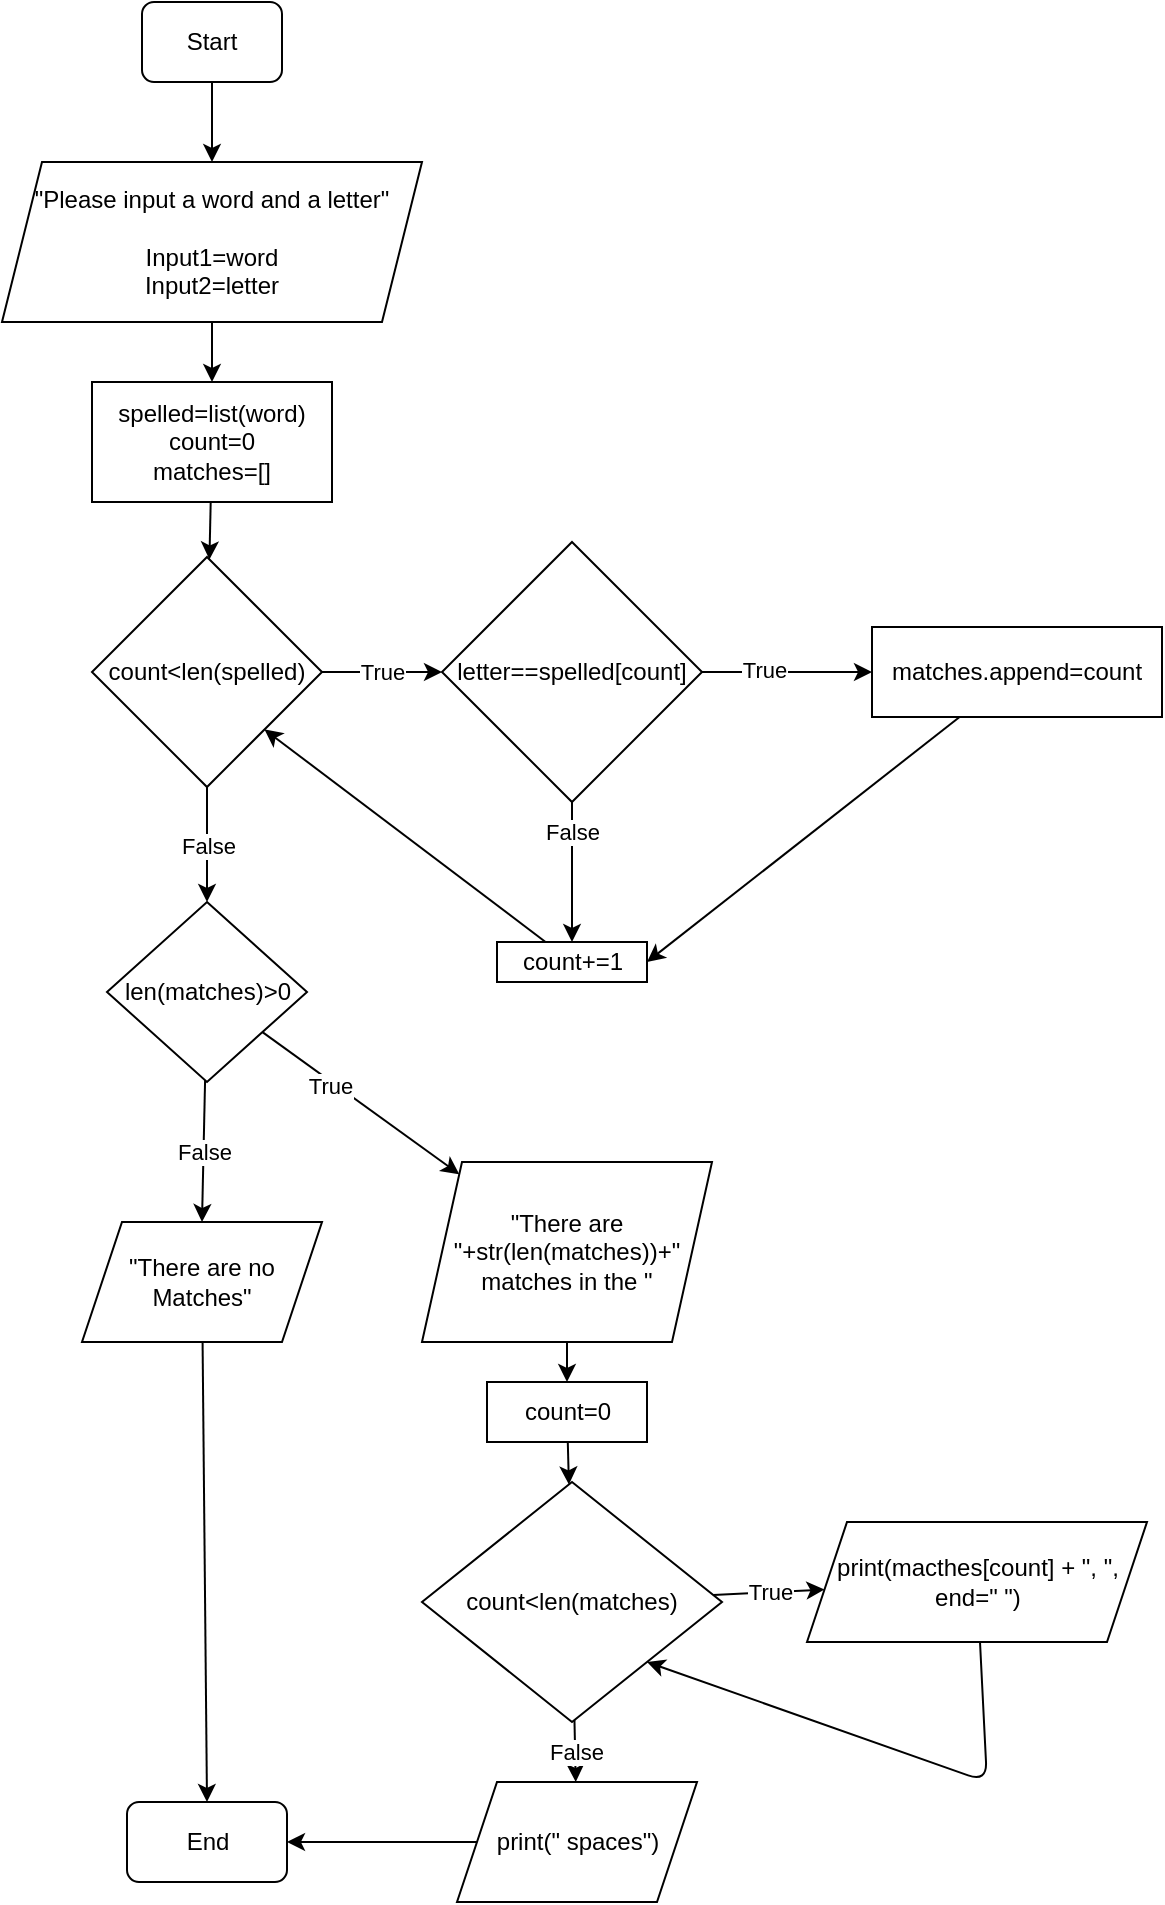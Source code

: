<mxfile>
    <diagram id="MFqGgMhL2W2hZ2WvMALK" name="Page-1">
        <mxGraphModel dx="1456" dy="779" grid="1" gridSize="10" guides="1" tooltips="1" connect="1" arrows="1" fold="1" page="1" pageScale="1" pageWidth="850" pageHeight="1100" math="0" shadow="0">
            <root>
                <mxCell id="0"/>
                <mxCell id="1" parent="0"/>
                <mxCell id="5" value="" style="edgeStyle=none;html=1;" edge="1" parent="1" source="2" target="4">
                    <mxGeometry relative="1" as="geometry"/>
                </mxCell>
                <mxCell id="2" value="Start" style="rounded=1;whiteSpace=wrap;html=1;" vertex="1" parent="1">
                    <mxGeometry x="80" y="20" width="70" height="40" as="geometry"/>
                </mxCell>
                <mxCell id="3" value="End" style="rounded=1;whiteSpace=wrap;html=1;" vertex="1" parent="1">
                    <mxGeometry x="72.5" y="920" width="80" height="40" as="geometry"/>
                </mxCell>
                <mxCell id="9" value="" style="edgeStyle=none;html=1;" edge="1" parent="1" source="4" target="8">
                    <mxGeometry relative="1" as="geometry"/>
                </mxCell>
                <mxCell id="4" value="&quot;Please input a word and a letter&quot;&lt;br&gt;&lt;br&gt;Input1=word&lt;br&gt;Input2=letter" style="shape=parallelogram;perimeter=parallelogramPerimeter;whiteSpace=wrap;html=1;fixedSize=1;" vertex="1" parent="1">
                    <mxGeometry x="10" y="100" width="210" height="80" as="geometry"/>
                </mxCell>
                <mxCell id="16" value="" style="edgeStyle=none;html=1;" edge="1" parent="1" source="7" target="15">
                    <mxGeometry relative="1" as="geometry"/>
                </mxCell>
                <mxCell id="17" value="False" style="edgeLabel;html=1;align=center;verticalAlign=middle;resizable=0;points=[];" vertex="1" connectable="0" parent="16">
                    <mxGeometry x="-0.578" y="-1" relative="1" as="geometry">
                        <mxPoint x="1" as="offset"/>
                    </mxGeometry>
                </mxCell>
                <mxCell id="19" value="" style="edgeStyle=none;html=1;" edge="1" parent="1" source="7" target="18">
                    <mxGeometry relative="1" as="geometry"/>
                </mxCell>
                <mxCell id="20" value="True" style="edgeLabel;html=1;align=center;verticalAlign=middle;resizable=0;points=[];" vertex="1" connectable="0" parent="19">
                    <mxGeometry x="-0.267" y="1" relative="1" as="geometry">
                        <mxPoint as="offset"/>
                    </mxGeometry>
                </mxCell>
                <mxCell id="7" value="letter==spelled[count]" style="rhombus;whiteSpace=wrap;html=1;" vertex="1" parent="1">
                    <mxGeometry x="230" y="290" width="130" height="130" as="geometry"/>
                </mxCell>
                <mxCell id="11" value="" style="edgeStyle=none;html=1;" edge="1" parent="1" source="8" target="10">
                    <mxGeometry relative="1" as="geometry"/>
                </mxCell>
                <mxCell id="8" value="spelled=list(word)&lt;br&gt;count=0&lt;br&gt;matches=[]" style="whiteSpace=wrap;html=1;" vertex="1" parent="1">
                    <mxGeometry x="55" y="210" width="120" height="60" as="geometry"/>
                </mxCell>
                <mxCell id="14" value="True" style="edgeStyle=none;html=1;" edge="1" parent="1" source="10" target="7">
                    <mxGeometry relative="1" as="geometry"/>
                </mxCell>
                <mxCell id="48" value="False" style="edgeStyle=none;html=1;" edge="1" parent="1" source="10" target="47">
                    <mxGeometry relative="1" as="geometry"/>
                </mxCell>
                <mxCell id="10" value="count&amp;lt;len(spelled)" style="rhombus;whiteSpace=wrap;html=1;" vertex="1" parent="1">
                    <mxGeometry x="55" y="297.5" width="115" height="115" as="geometry"/>
                </mxCell>
                <mxCell id="26" value="" style="edgeStyle=none;html=1;entryX=1;entryY=1;entryDx=0;entryDy=0;" edge="1" parent="1" source="15" target="10">
                    <mxGeometry relative="1" as="geometry">
                        <mxPoint x="177.5" y="500" as="targetPoint"/>
                    </mxGeometry>
                </mxCell>
                <mxCell id="15" value="count+=1" style="whiteSpace=wrap;html=1;" vertex="1" parent="1">
                    <mxGeometry x="257.5" y="490" width="75" height="20" as="geometry"/>
                </mxCell>
                <mxCell id="22" value="" style="edgeStyle=none;html=1;entryX=1;entryY=0.5;entryDx=0;entryDy=0;" edge="1" parent="1" source="18" target="15">
                    <mxGeometry relative="1" as="geometry">
                        <mxPoint x="517.5" y="450" as="targetPoint"/>
                    </mxGeometry>
                </mxCell>
                <mxCell id="18" value="matches.append=count" style="whiteSpace=wrap;html=1;" vertex="1" parent="1">
                    <mxGeometry x="445" y="332.5" width="145" height="45" as="geometry"/>
                </mxCell>
                <mxCell id="32" value="" style="edgeStyle=none;html=1;" edge="1" parent="1" source="27" target="31">
                    <mxGeometry relative="1" as="geometry"/>
                </mxCell>
                <mxCell id="27" value="&quot;There are &quot;+str(len(matches))+&quot; matches in the &quot;" style="shape=parallelogram;perimeter=parallelogramPerimeter;whiteSpace=wrap;html=1;fixedSize=1;" vertex="1" parent="1">
                    <mxGeometry x="220" y="600" width="145" height="90" as="geometry"/>
                </mxCell>
                <mxCell id="40" value="False" style="edgeStyle=none;html=1;" edge="1" parent="1" source="29" target="39">
                    <mxGeometry relative="1" as="geometry"/>
                </mxCell>
                <mxCell id="42" value="True" style="edgeStyle=none;html=1;" edge="1" parent="1" source="29" target="30">
                    <mxGeometry relative="1" as="geometry"/>
                </mxCell>
                <mxCell id="29" value="count&amp;lt;len(matches)" style="rhombus;whiteSpace=wrap;html=1;" vertex="1" parent="1">
                    <mxGeometry x="220" y="760" width="150" height="120" as="geometry"/>
                </mxCell>
                <mxCell id="46" value="" style="edgeStyle=none;html=1;entryX=1;entryY=1;entryDx=0;entryDy=0;" edge="1" parent="1" source="30" target="29">
                    <mxGeometry relative="1" as="geometry">
                        <mxPoint x="497.5" y="920" as="targetPoint"/>
                        <Array as="points">
                            <mxPoint x="502.5" y="910"/>
                        </Array>
                    </mxGeometry>
                </mxCell>
                <mxCell id="30" value="print(macthes[count] + &quot;, &quot;, end=&quot; &quot;)" style="shape=parallelogram;perimeter=parallelogramPerimeter;whiteSpace=wrap;html=1;fixedSize=1;" vertex="1" parent="1">
                    <mxGeometry x="412.5" y="780" width="170" height="60" as="geometry"/>
                </mxCell>
                <mxCell id="33" value="" style="edgeStyle=none;html=1;" edge="1" parent="1" source="31" target="29">
                    <mxGeometry relative="1" as="geometry"/>
                </mxCell>
                <mxCell id="31" value="count=0" style="whiteSpace=wrap;html=1;" vertex="1" parent="1">
                    <mxGeometry x="252.5" y="710" width="80" height="30" as="geometry"/>
                </mxCell>
                <mxCell id="41" value="" style="edgeStyle=none;html=1;" edge="1" parent="1" source="39" target="3">
                    <mxGeometry relative="1" as="geometry"/>
                </mxCell>
                <mxCell id="39" value="print(&quot; spaces&quot;)" style="shape=parallelogram;perimeter=parallelogramPerimeter;whiteSpace=wrap;html=1;fixedSize=1;" vertex="1" parent="1">
                    <mxGeometry x="237.5" y="910" width="120" height="60" as="geometry"/>
                </mxCell>
                <mxCell id="49" value="" style="edgeStyle=none;html=1;" edge="1" parent="1" source="47" target="27">
                    <mxGeometry relative="1" as="geometry"/>
                </mxCell>
                <mxCell id="50" value="True" style="edgeLabel;html=1;align=center;verticalAlign=middle;resizable=0;points=[];" vertex="1" connectable="0" parent="49">
                    <mxGeometry x="-0.299" y="-2" relative="1" as="geometry">
                        <mxPoint as="offset"/>
                    </mxGeometry>
                </mxCell>
                <mxCell id="51" value="False" style="edgeStyle=none;html=1;entryX=0.5;entryY=0;entryDx=0;entryDy=0;" edge="1" parent="1" source="47" target="52">
                    <mxGeometry relative="1" as="geometry">
                        <mxPoint x="230" y="560" as="targetPoint"/>
                    </mxGeometry>
                </mxCell>
                <mxCell id="47" value="len(matches)&amp;gt;0" style="rhombus;whiteSpace=wrap;html=1;" vertex="1" parent="1">
                    <mxGeometry x="62.5" y="470" width="100" height="90" as="geometry"/>
                </mxCell>
                <mxCell id="66" value="" style="edgeStyle=none;html=1;entryX=0.5;entryY=0;entryDx=0;entryDy=0;" edge="1" parent="1" source="52" target="3">
                    <mxGeometry relative="1" as="geometry">
                        <mxPoint x="110" y="760" as="targetPoint"/>
                    </mxGeometry>
                </mxCell>
                <mxCell id="52" value="&quot;There are no Matches&quot;" style="shape=parallelogram;perimeter=parallelogramPerimeter;whiteSpace=wrap;html=1;fixedSize=1;" vertex="1" parent="1">
                    <mxGeometry x="50" y="630" width="120" height="60" as="geometry"/>
                </mxCell>
            </root>
        </mxGraphModel>
    </diagram>
</mxfile>